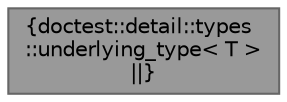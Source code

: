 digraph "doctest::detail::types::underlying_type&lt; T &gt;"
{
 // LATEX_PDF_SIZE
  bgcolor="transparent";
  edge [fontname=Helvetica,fontsize=10,labelfontname=Helvetica,labelfontsize=10];
  node [fontname=Helvetica,fontsize=10,shape=box,height=0.2,width=0.4];
  Node1 [label="{doctest::detail::types\l::underlying_type\< T \>\n||}",height=0.2,width=0.4,color="gray40", fillcolor="grey60", style="filled", fontcolor="black",tooltip=" "];
}
